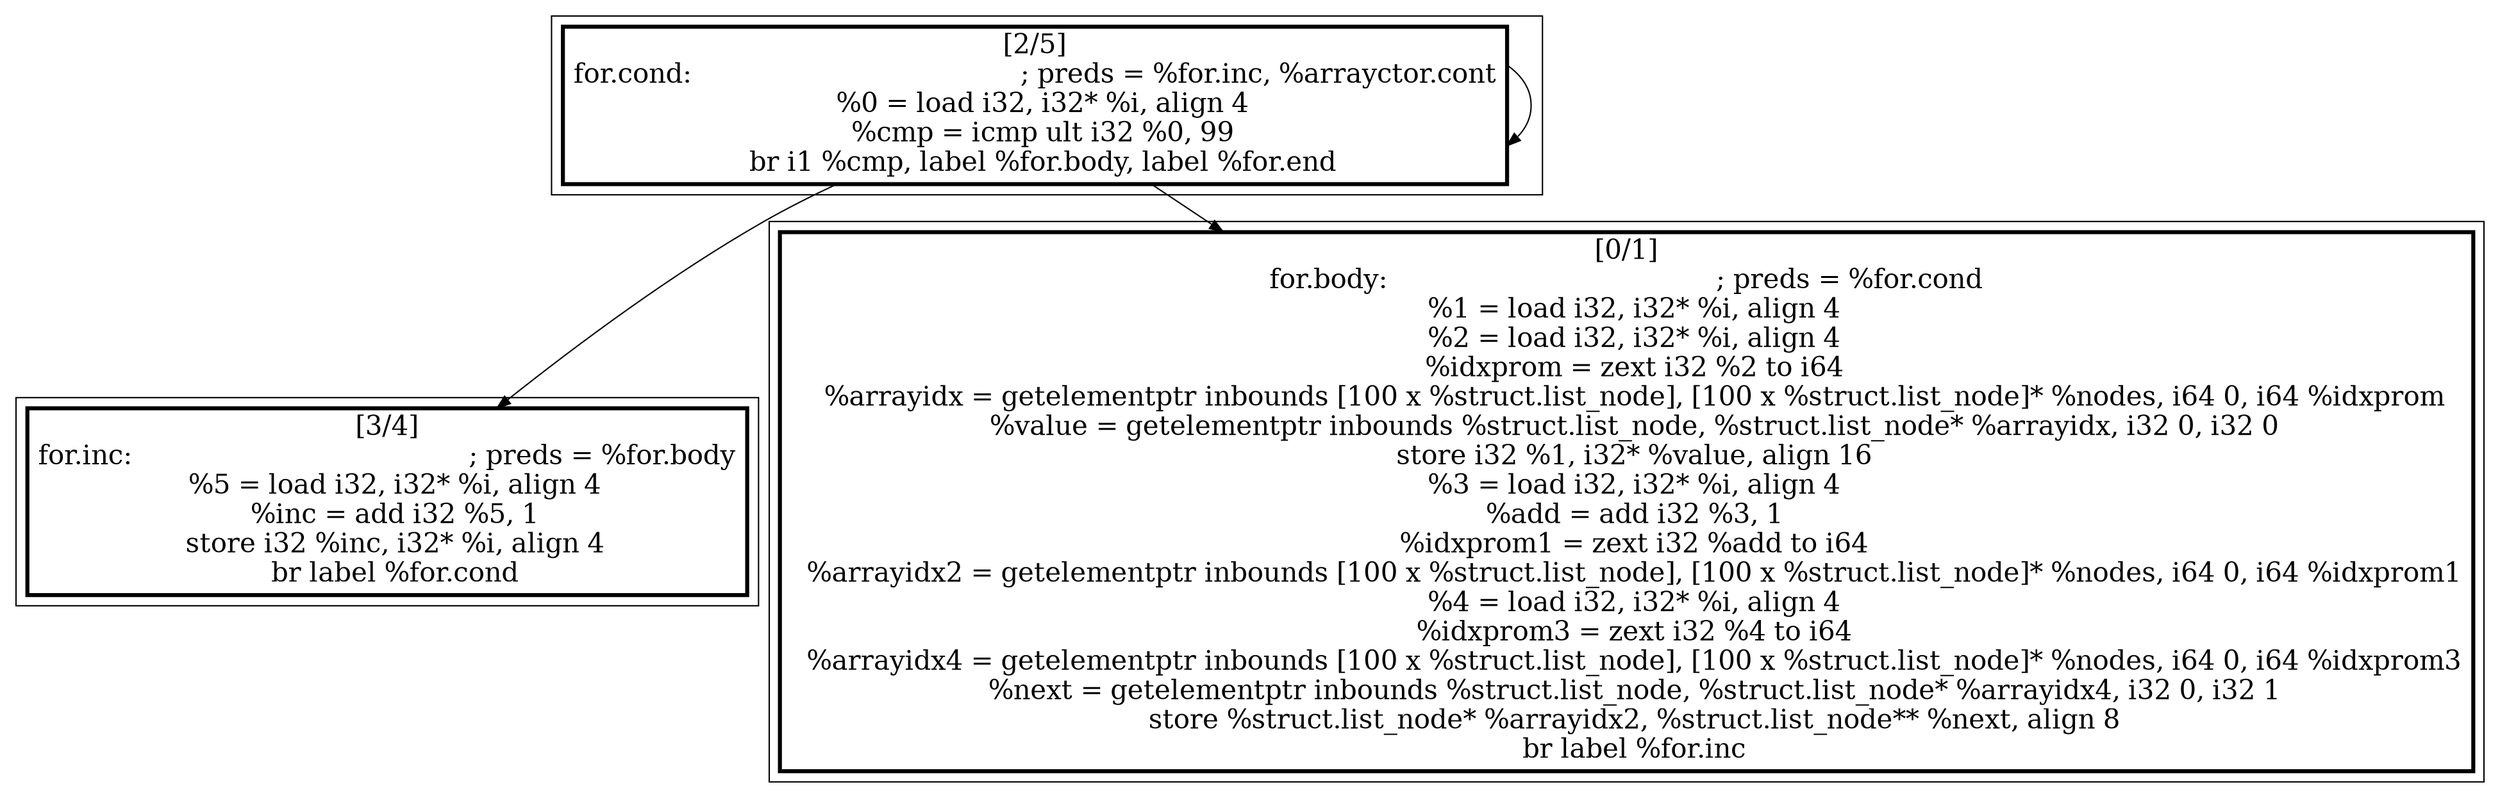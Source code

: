 
digraph G {



node83->node84 [ ]
node83->node82 [ ]
node83->node83 [ ]


subgraph cluster2 {


node84 [penwidth=3.0,fontsize=20,shape=rectangle,label="[3/4]
for.inc:                                          ; preds = %for.body
  %5 = load i32, i32* %i, align 4
  %inc = add i32 %5, 1
  store i32 %inc, i32* %i, align 4
  br label %for.cond
" ]



}

subgraph cluster0 {


node82 [penwidth=3.0,fontsize=20,shape=rectangle,label="[0/1]
for.body:                                         ; preds = %for.cond
  %1 = load i32, i32* %i, align 4
  %2 = load i32, i32* %i, align 4
  %idxprom = zext i32 %2 to i64
  %arrayidx = getelementptr inbounds [100 x %struct.list_node], [100 x %struct.list_node]* %nodes, i64 0, i64 %idxprom
  %value = getelementptr inbounds %struct.list_node, %struct.list_node* %arrayidx, i32 0, i32 0
  store i32 %1, i32* %value, align 16
  %3 = load i32, i32* %i, align 4
  %add = add i32 %3, 1
  %idxprom1 = zext i32 %add to i64
  %arrayidx2 = getelementptr inbounds [100 x %struct.list_node], [100 x %struct.list_node]* %nodes, i64 0, i64 %idxprom1
  %4 = load i32, i32* %i, align 4
  %idxprom3 = zext i32 %4 to i64
  %arrayidx4 = getelementptr inbounds [100 x %struct.list_node], [100 x %struct.list_node]* %nodes, i64 0, i64 %idxprom3
  %next = getelementptr inbounds %struct.list_node, %struct.list_node* %arrayidx4, i32 0, i32 1
  store %struct.list_node* %arrayidx2, %struct.list_node** %next, align 8
  br label %for.inc
" ]



}

subgraph cluster1 {


node83 [penwidth=3.0,fontsize=20,shape=rectangle,label="[2/5]
for.cond:                                         ; preds = %for.inc, %arrayctor.cont
  %0 = load i32, i32* %i, align 4
  %cmp = icmp ult i32 %0, 99
  br i1 %cmp, label %for.body, label %for.end
" ]



}

}
